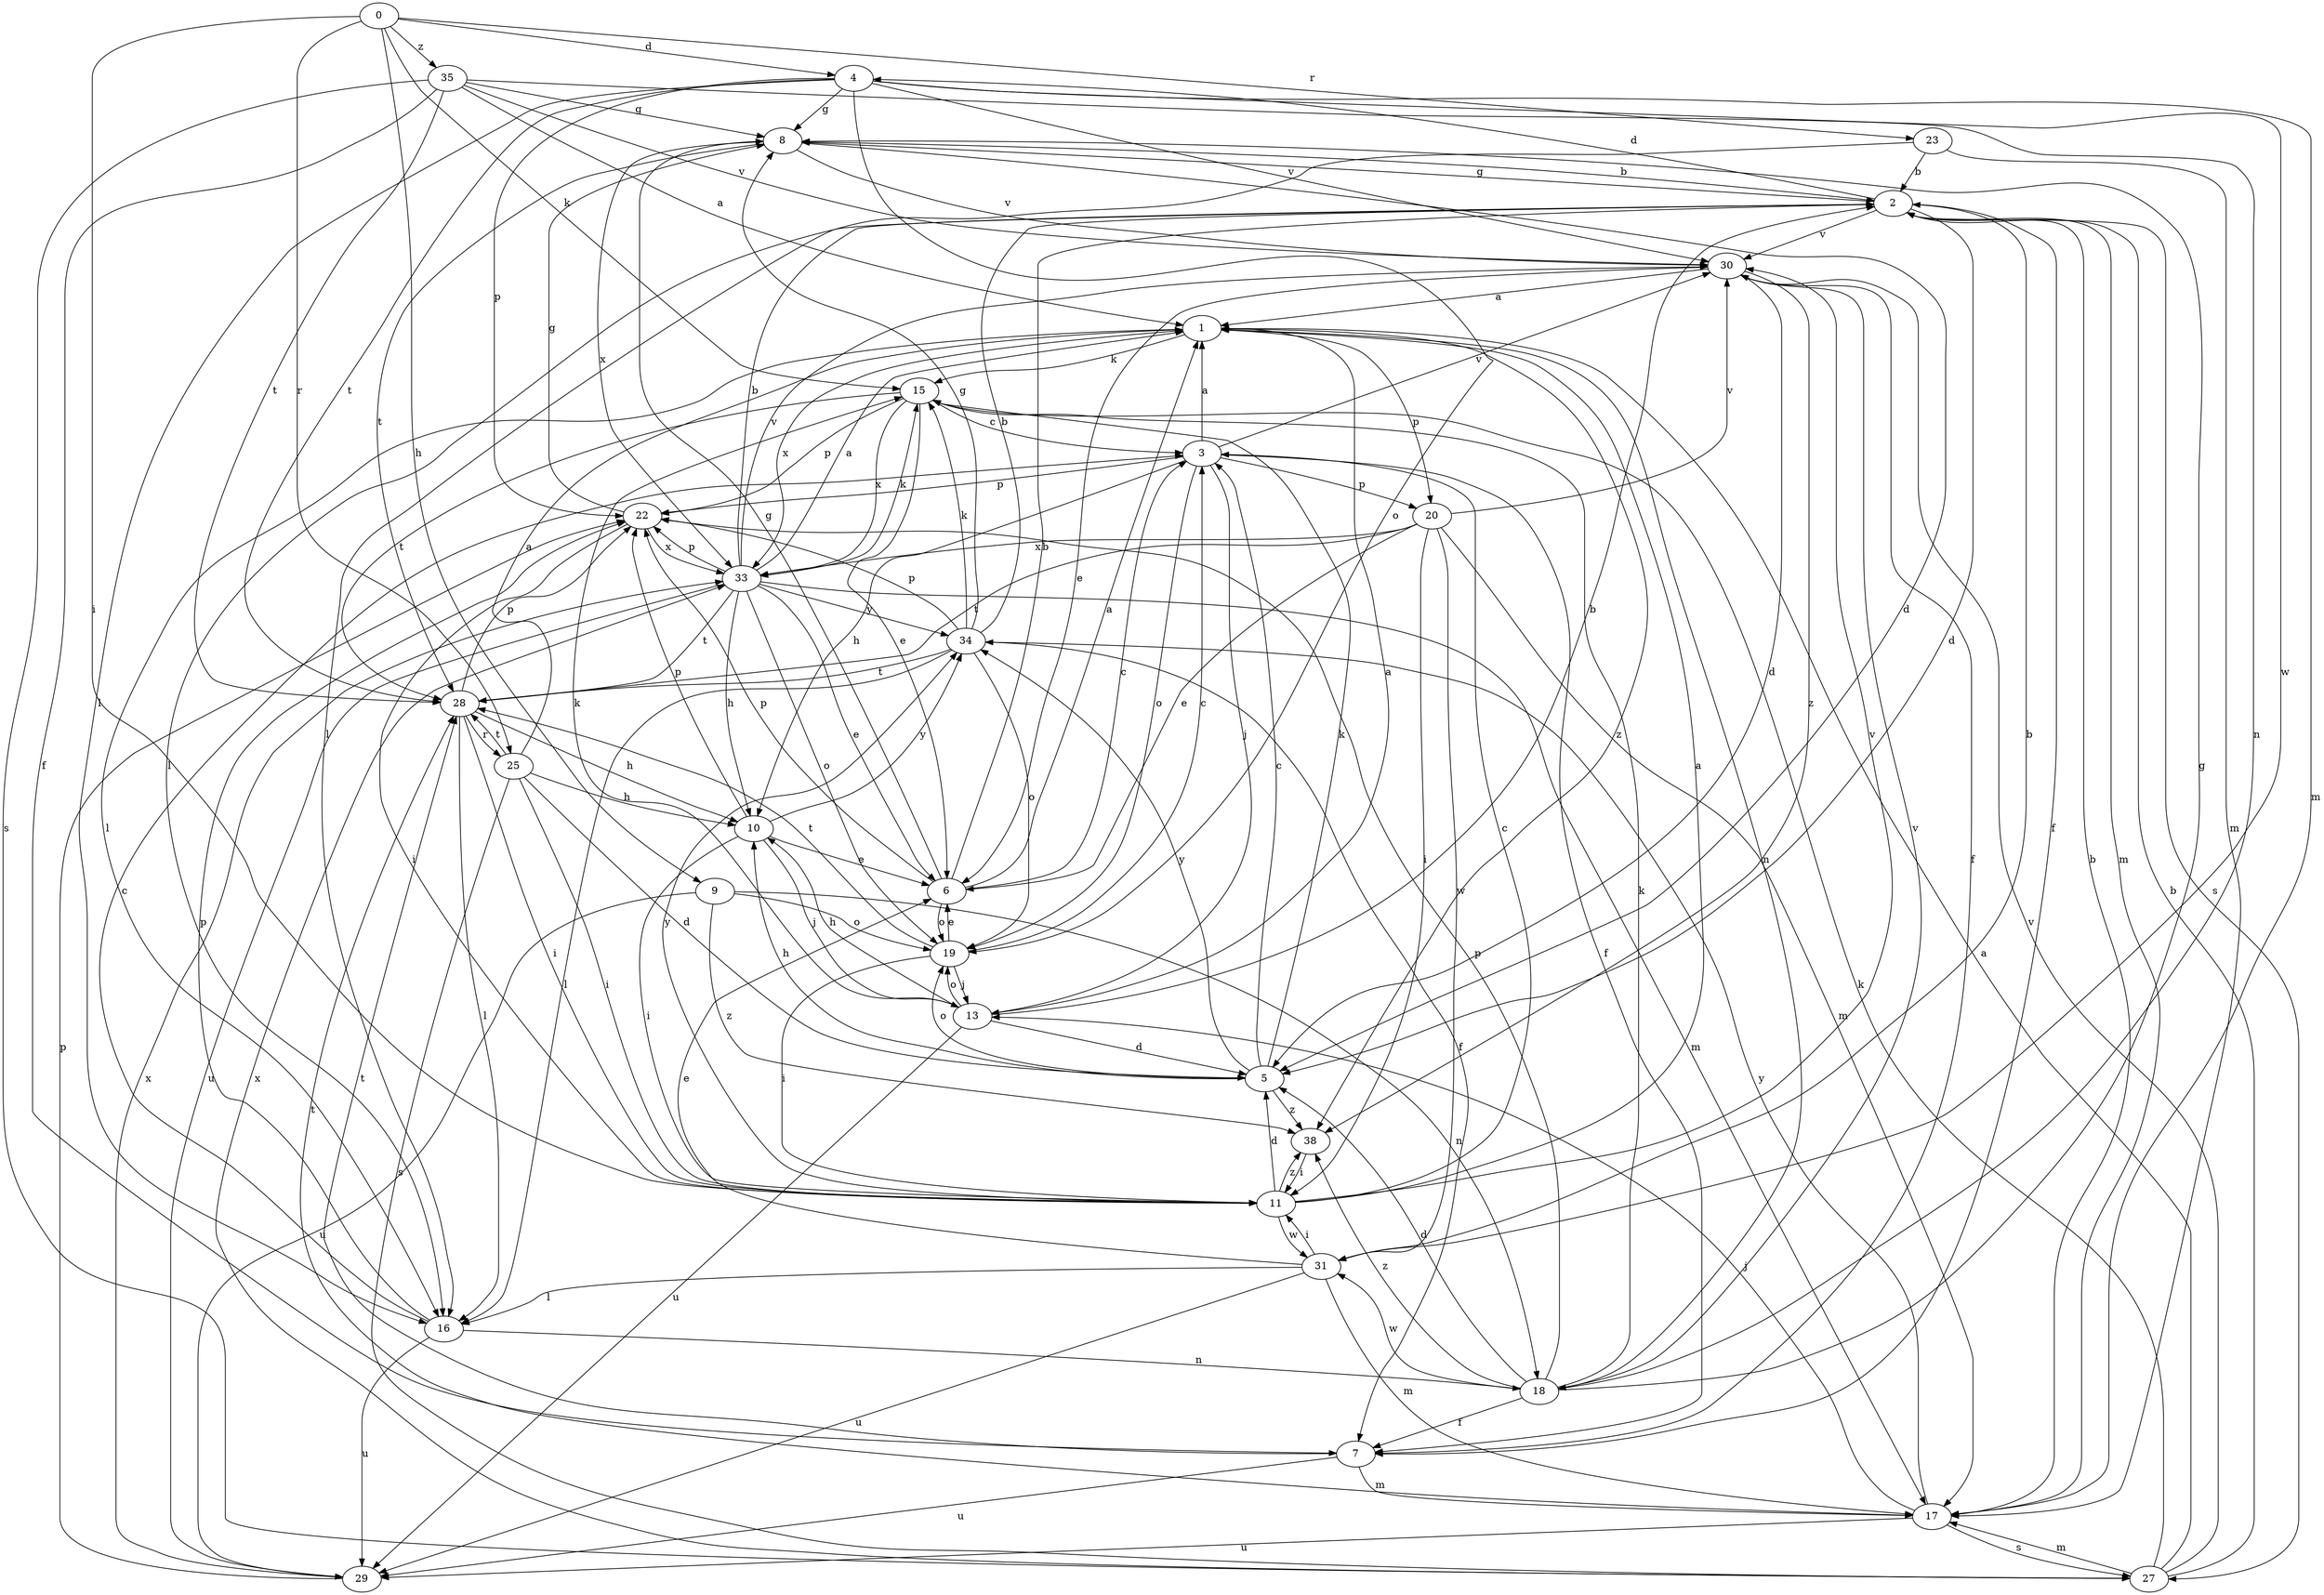 strict digraph  {
0;
1;
2;
3;
4;
5;
6;
7;
8;
9;
10;
11;
13;
15;
16;
17;
18;
19;
20;
22;
23;
25;
27;
28;
29;
30;
31;
33;
34;
35;
38;
0 -> 4  [label=d];
0 -> 9  [label=h];
0 -> 11  [label=i];
0 -> 15  [label=k];
0 -> 23  [label=r];
0 -> 25  [label=r];
0 -> 35  [label=z];
1 -> 15  [label=k];
1 -> 16  [label=l];
1 -> 18  [label=n];
1 -> 20  [label=p];
1 -> 33  [label=x];
1 -> 38  [label=z];
2 -> 4  [label=d];
2 -> 5  [label=d];
2 -> 7  [label=f];
2 -> 8  [label=g];
2 -> 16  [label=l];
2 -> 17  [label=m];
2 -> 27  [label=s];
2 -> 30  [label=v];
3 -> 1  [label=a];
3 -> 7  [label=f];
3 -> 10  [label=h];
3 -> 13  [label=j];
3 -> 19  [label=o];
3 -> 20  [label=p];
3 -> 22  [label=p];
3 -> 30  [label=v];
4 -> 8  [label=g];
4 -> 16  [label=l];
4 -> 17  [label=m];
4 -> 19  [label=o];
4 -> 22  [label=p];
4 -> 28  [label=t];
4 -> 30  [label=v];
4 -> 31  [label=w];
5 -> 3  [label=c];
5 -> 10  [label=h];
5 -> 15  [label=k];
5 -> 19  [label=o];
5 -> 34  [label=y];
5 -> 38  [label=z];
6 -> 1  [label=a];
6 -> 2  [label=b];
6 -> 3  [label=c];
6 -> 8  [label=g];
6 -> 19  [label=o];
6 -> 22  [label=p];
7 -> 17  [label=m];
7 -> 28  [label=t];
7 -> 29  [label=u];
8 -> 2  [label=b];
8 -> 5  [label=d];
8 -> 28  [label=t];
8 -> 30  [label=v];
8 -> 33  [label=x];
9 -> 18  [label=n];
9 -> 19  [label=o];
9 -> 29  [label=u];
9 -> 38  [label=z];
10 -> 6  [label=e];
10 -> 11  [label=i];
10 -> 13  [label=j];
10 -> 22  [label=p];
10 -> 34  [label=y];
11 -> 1  [label=a];
11 -> 3  [label=c];
11 -> 5  [label=d];
11 -> 30  [label=v];
11 -> 31  [label=w];
11 -> 34  [label=y];
11 -> 38  [label=z];
13 -> 1  [label=a];
13 -> 2  [label=b];
13 -> 5  [label=d];
13 -> 10  [label=h];
13 -> 15  [label=k];
13 -> 19  [label=o];
13 -> 29  [label=u];
15 -> 3  [label=c];
15 -> 6  [label=e];
15 -> 22  [label=p];
15 -> 28  [label=t];
15 -> 33  [label=x];
16 -> 3  [label=c];
16 -> 18  [label=n];
16 -> 22  [label=p];
16 -> 29  [label=u];
17 -> 2  [label=b];
17 -> 13  [label=j];
17 -> 27  [label=s];
17 -> 28  [label=t];
17 -> 29  [label=u];
17 -> 34  [label=y];
18 -> 5  [label=d];
18 -> 7  [label=f];
18 -> 8  [label=g];
18 -> 15  [label=k];
18 -> 22  [label=p];
18 -> 30  [label=v];
18 -> 31  [label=w];
18 -> 38  [label=z];
19 -> 3  [label=c];
19 -> 6  [label=e];
19 -> 11  [label=i];
19 -> 13  [label=j];
19 -> 28  [label=t];
20 -> 6  [label=e];
20 -> 11  [label=i];
20 -> 17  [label=m];
20 -> 28  [label=t];
20 -> 30  [label=v];
20 -> 31  [label=w];
20 -> 33  [label=x];
22 -> 8  [label=g];
22 -> 11  [label=i];
22 -> 33  [label=x];
23 -> 2  [label=b];
23 -> 16  [label=l];
23 -> 17  [label=m];
25 -> 1  [label=a];
25 -> 5  [label=d];
25 -> 10  [label=h];
25 -> 11  [label=i];
25 -> 27  [label=s];
25 -> 28  [label=t];
27 -> 1  [label=a];
27 -> 2  [label=b];
27 -> 15  [label=k];
27 -> 17  [label=m];
27 -> 30  [label=v];
27 -> 33  [label=x];
28 -> 10  [label=h];
28 -> 11  [label=i];
28 -> 16  [label=l];
28 -> 22  [label=p];
28 -> 25  [label=r];
29 -> 22  [label=p];
29 -> 33  [label=x];
30 -> 1  [label=a];
30 -> 5  [label=d];
30 -> 6  [label=e];
30 -> 7  [label=f];
30 -> 38  [label=z];
31 -> 2  [label=b];
31 -> 6  [label=e];
31 -> 11  [label=i];
31 -> 16  [label=l];
31 -> 17  [label=m];
31 -> 29  [label=u];
33 -> 1  [label=a];
33 -> 2  [label=b];
33 -> 6  [label=e];
33 -> 10  [label=h];
33 -> 15  [label=k];
33 -> 17  [label=m];
33 -> 19  [label=o];
33 -> 22  [label=p];
33 -> 28  [label=t];
33 -> 29  [label=u];
33 -> 30  [label=v];
33 -> 34  [label=y];
34 -> 2  [label=b];
34 -> 7  [label=f];
34 -> 8  [label=g];
34 -> 15  [label=k];
34 -> 16  [label=l];
34 -> 19  [label=o];
34 -> 22  [label=p];
34 -> 28  [label=t];
35 -> 1  [label=a];
35 -> 7  [label=f];
35 -> 8  [label=g];
35 -> 18  [label=n];
35 -> 27  [label=s];
35 -> 28  [label=t];
35 -> 30  [label=v];
38 -> 11  [label=i];
}
